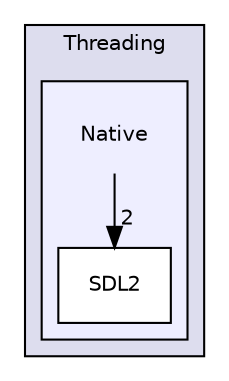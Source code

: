 digraph "Source/Engine/Utils/Threading/Native" {
  compound=true
  node [ fontsize="10", fontname="Helvetica"];
  edge [ labelfontsize="10", labelfontname="Helvetica"];
  subgraph clusterdir_81d1a5eec2fc02d9639d88c30b5a0a65 {
    graph [ bgcolor="#ddddee", pencolor="black", label="Threading" fontname="Helvetica", fontsize="10", URL="dir_81d1a5eec2fc02d9639d88c30b5a0a65.html"]
  subgraph clusterdir_9787e20507f96fcaef982ccda7461e71 {
    graph [ bgcolor="#eeeeff", pencolor="black", label="" URL="dir_9787e20507f96fcaef982ccda7461e71.html"];
    dir_9787e20507f96fcaef982ccda7461e71 [shape=plaintext label="Native"];
    dir_dbce9c02215920deb42bebe2f30239d2 [shape=box label="SDL2" color="black" fillcolor="white" style="filled" URL="dir_dbce9c02215920deb42bebe2f30239d2.html"];
  }
  }
  dir_9787e20507f96fcaef982ccda7461e71->dir_dbce9c02215920deb42bebe2f30239d2 [headlabel="2", labeldistance=1.5 headhref="dir_000016_000024.html"];
}
